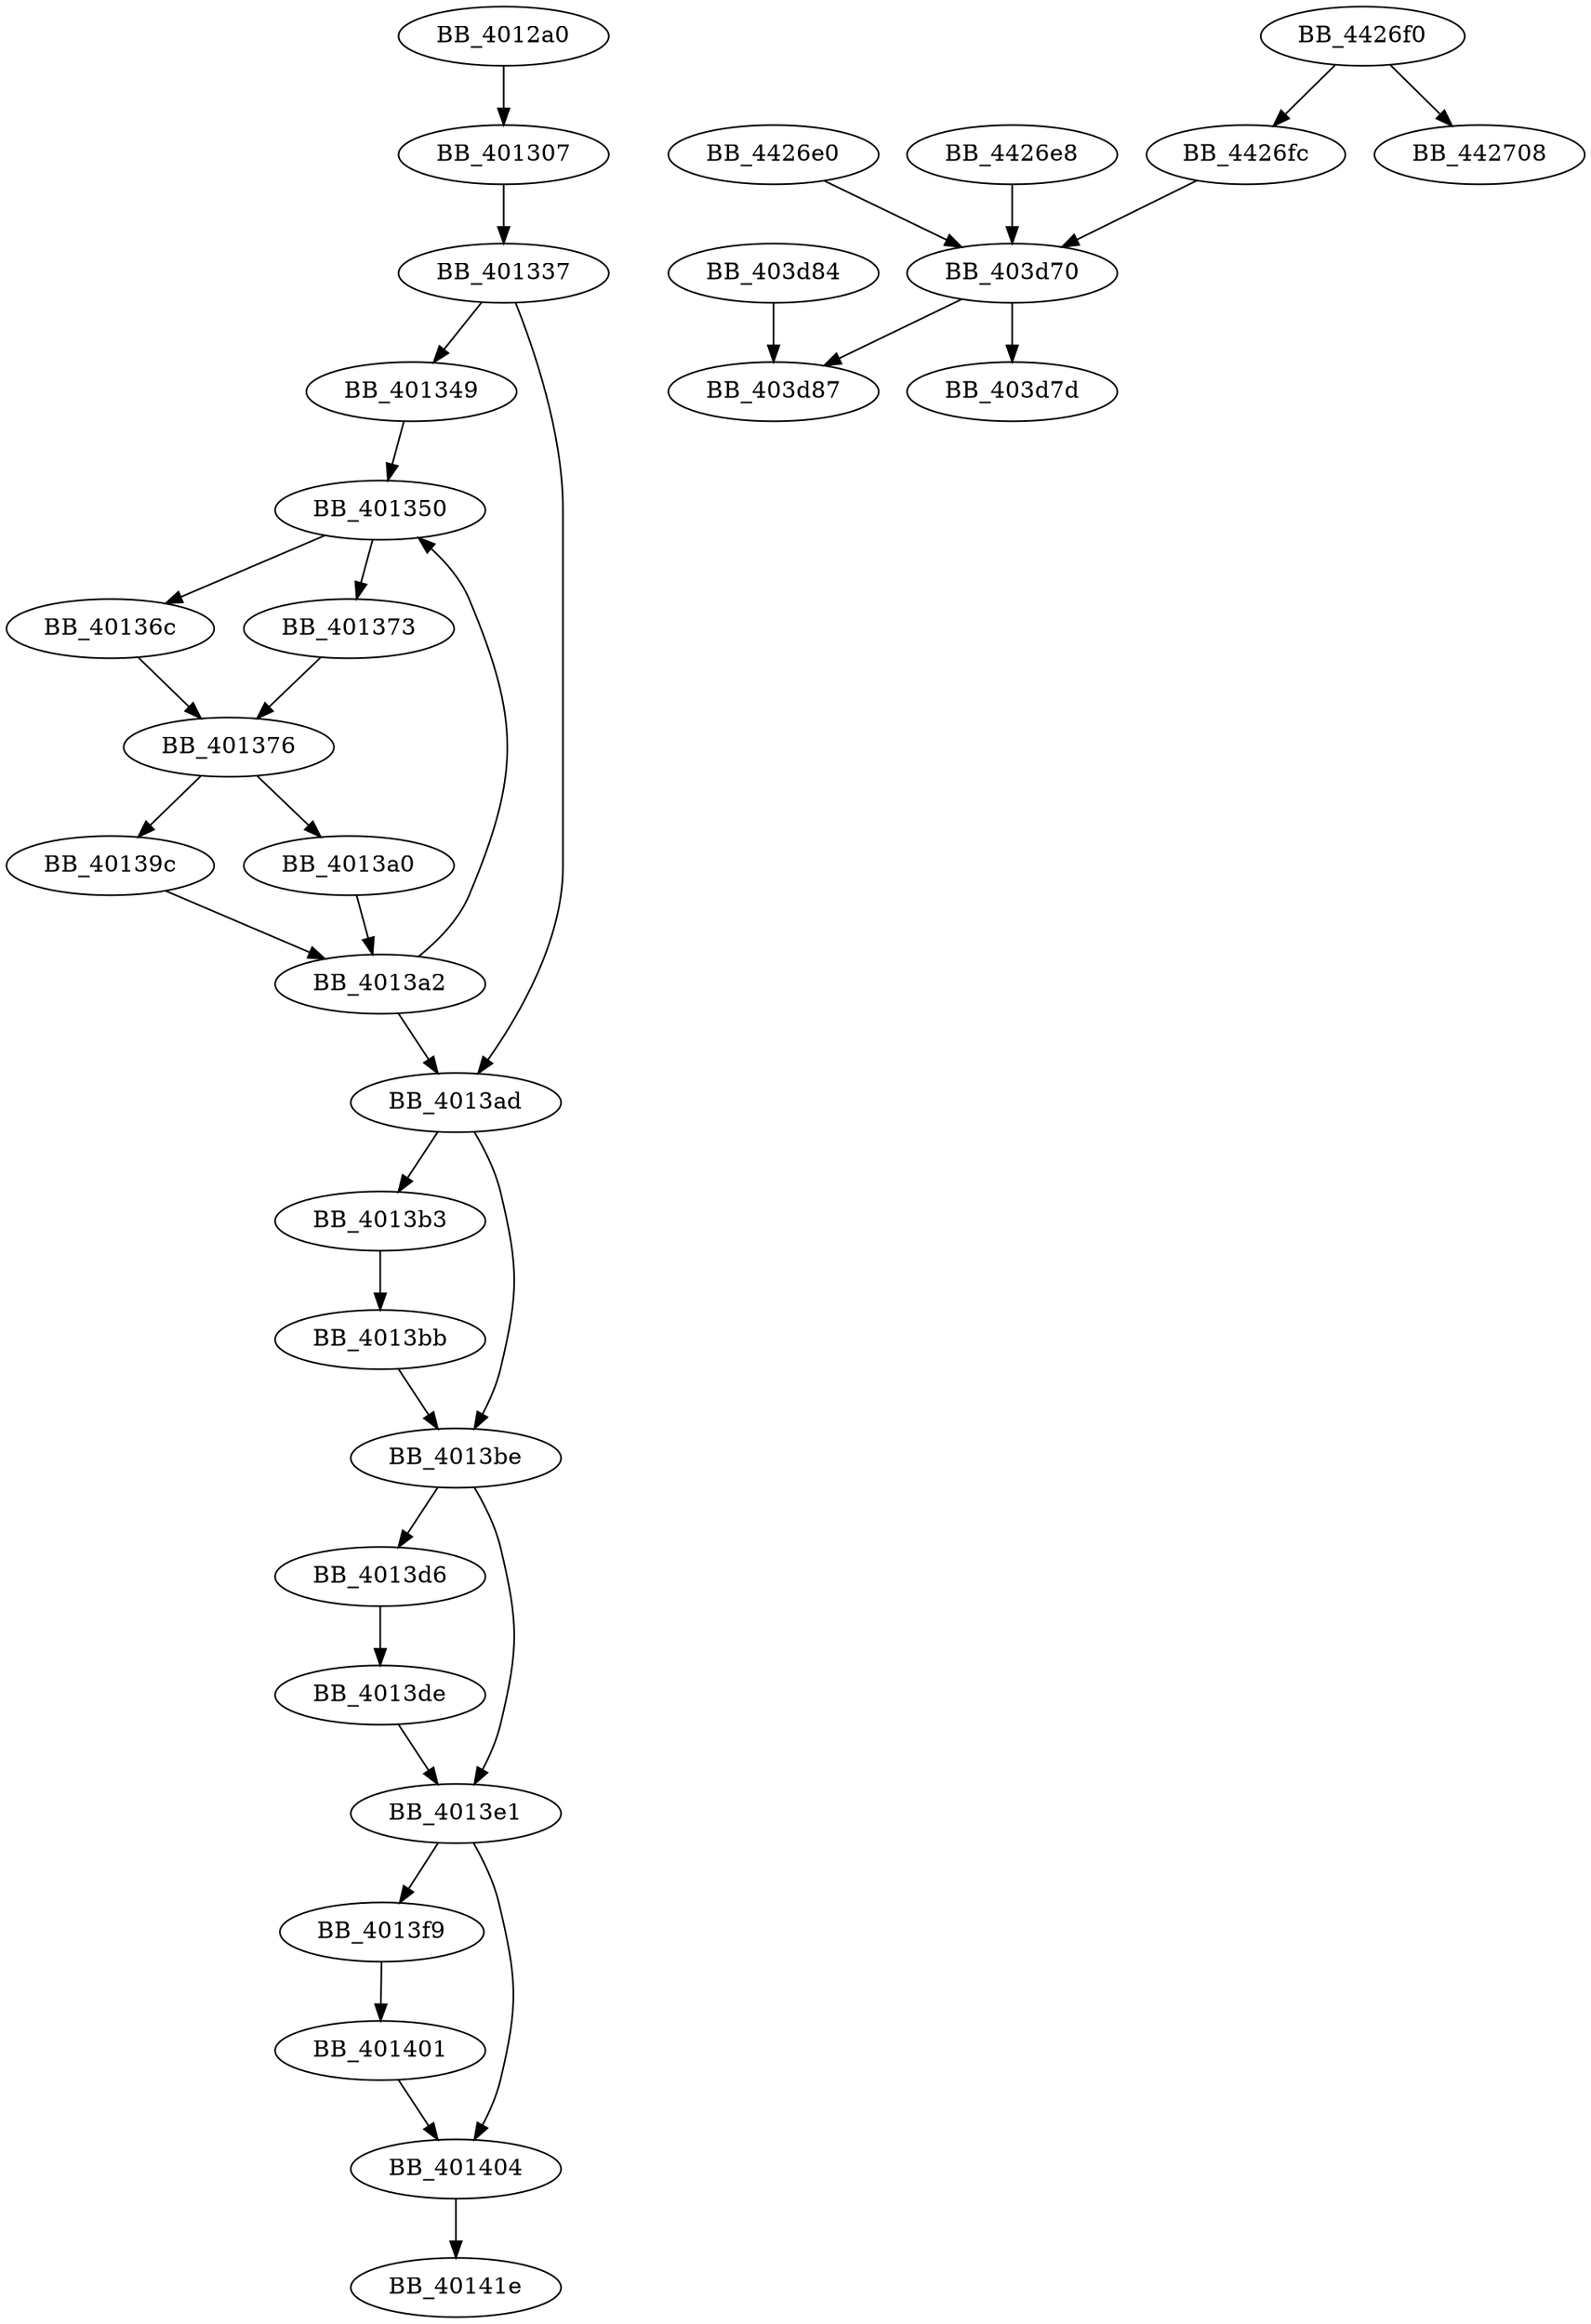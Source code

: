 DiGraph sub_4012A0{
BB_4012a0->BB_401307
BB_401307->BB_401337
BB_401337->BB_401349
BB_401337->BB_4013ad
BB_401349->BB_401350
BB_401350->BB_40136c
BB_401350->BB_401373
BB_40136c->BB_401376
BB_401373->BB_401376
BB_401376->BB_40139c
BB_401376->BB_4013a0
BB_40139c->BB_4013a2
BB_4013a0->BB_4013a2
BB_4013a2->BB_401350
BB_4013a2->BB_4013ad
BB_4013ad->BB_4013b3
BB_4013ad->BB_4013be
BB_4013b3->BB_4013bb
BB_4013bb->BB_4013be
BB_4013be->BB_4013d6
BB_4013be->BB_4013e1
BB_4013d6->BB_4013de
BB_4013de->BB_4013e1
BB_4013e1->BB_4013f9
BB_4013e1->BB_401404
BB_4013f9->BB_401401
BB_401401->BB_401404
BB_401404->BB_40141e
BB_403d70->BB_403d7d
BB_403d70->BB_403d87
BB_403d84->BB_403d87
BB_4426e0->BB_403d70
BB_4426e8->BB_403d70
BB_4426f0->BB_4426fc
BB_4426f0->BB_442708
BB_4426fc->BB_403d70
}
